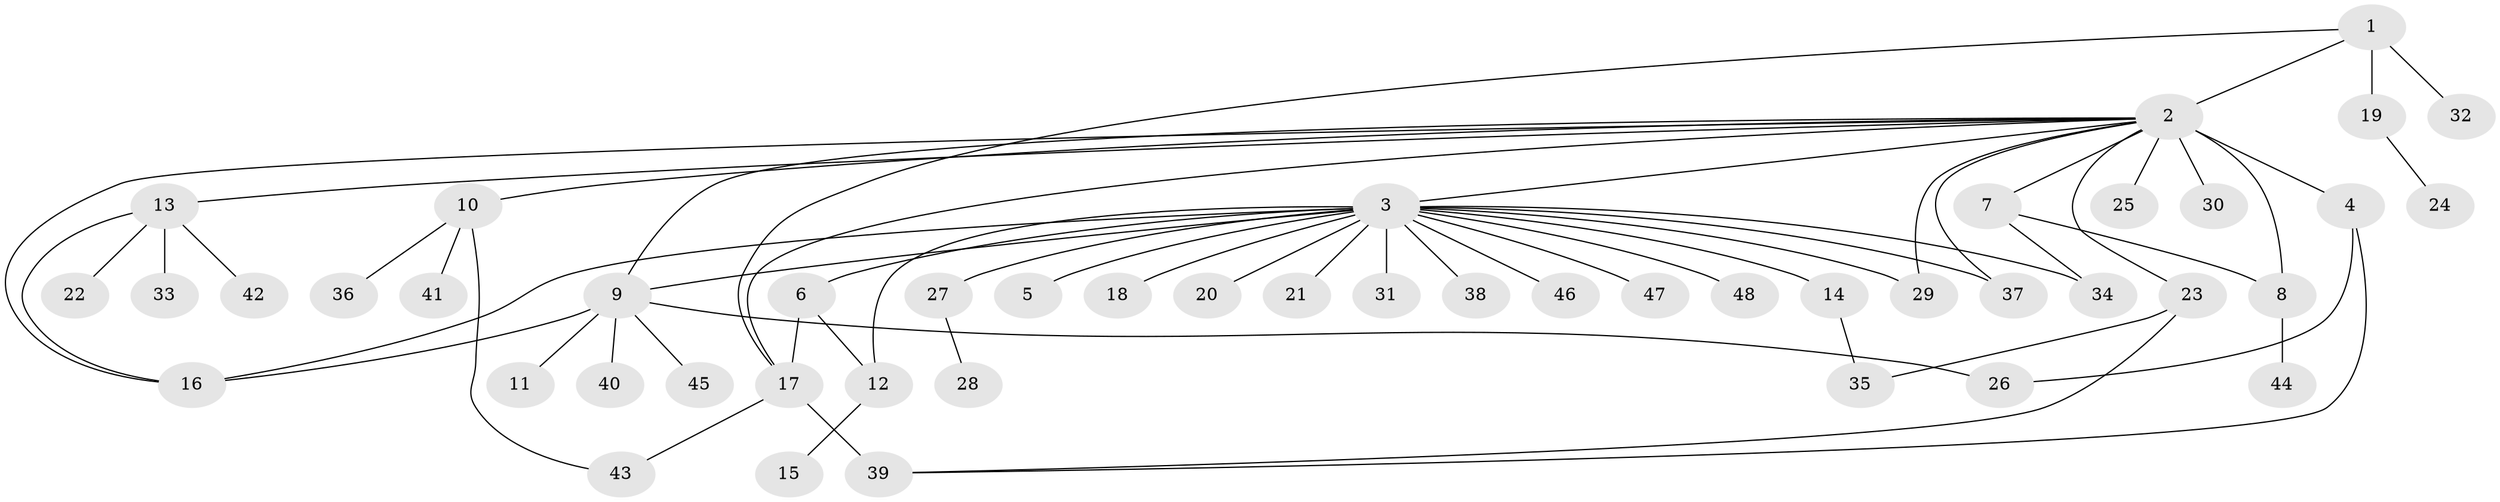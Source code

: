 // original degree distribution, {6: 0.021052631578947368, 24: 0.010526315789473684, 20: 0.010526315789473684, 1: 0.5789473684210527, 8: 0.010526315789473684, 4: 0.031578947368421054, 5: 0.042105263157894736, 9: 0.010526315789473684, 3: 0.09473684210526316, 2: 0.17894736842105263, 7: 0.010526315789473684}
// Generated by graph-tools (version 1.1) at 2025/35/03/09/25 02:35:35]
// undirected, 48 vertices, 63 edges
graph export_dot {
graph [start="1"]
  node [color=gray90,style=filled];
  1;
  2;
  3;
  4;
  5;
  6;
  7;
  8;
  9;
  10;
  11;
  12;
  13;
  14;
  15;
  16;
  17;
  18;
  19;
  20;
  21;
  22;
  23;
  24;
  25;
  26;
  27;
  28;
  29;
  30;
  31;
  32;
  33;
  34;
  35;
  36;
  37;
  38;
  39;
  40;
  41;
  42;
  43;
  44;
  45;
  46;
  47;
  48;
  1 -- 2 [weight=1.0];
  1 -- 17 [weight=1.0];
  1 -- 19 [weight=1.0];
  1 -- 32 [weight=2.0];
  2 -- 3 [weight=1.0];
  2 -- 4 [weight=8.0];
  2 -- 7 [weight=1.0];
  2 -- 8 [weight=1.0];
  2 -- 9 [weight=1.0];
  2 -- 10 [weight=1.0];
  2 -- 13 [weight=1.0];
  2 -- 16 [weight=1.0];
  2 -- 17 [weight=1.0];
  2 -- 23 [weight=1.0];
  2 -- 25 [weight=1.0];
  2 -- 29 [weight=1.0];
  2 -- 30 [weight=1.0];
  2 -- 37 [weight=1.0];
  3 -- 5 [weight=1.0];
  3 -- 6 [weight=1.0];
  3 -- 9 [weight=1.0];
  3 -- 12 [weight=1.0];
  3 -- 14 [weight=1.0];
  3 -- 16 [weight=1.0];
  3 -- 18 [weight=1.0];
  3 -- 20 [weight=1.0];
  3 -- 21 [weight=1.0];
  3 -- 27 [weight=1.0];
  3 -- 29 [weight=1.0];
  3 -- 31 [weight=1.0];
  3 -- 34 [weight=1.0];
  3 -- 37 [weight=1.0];
  3 -- 38 [weight=1.0];
  3 -- 46 [weight=1.0];
  3 -- 47 [weight=1.0];
  3 -- 48 [weight=1.0];
  4 -- 26 [weight=1.0];
  4 -- 39 [weight=1.0];
  6 -- 12 [weight=5.0];
  6 -- 17 [weight=1.0];
  7 -- 8 [weight=1.0];
  7 -- 34 [weight=1.0];
  8 -- 44 [weight=2.0];
  9 -- 11 [weight=2.0];
  9 -- 16 [weight=1.0];
  9 -- 26 [weight=1.0];
  9 -- 40 [weight=1.0];
  9 -- 45 [weight=1.0];
  10 -- 36 [weight=1.0];
  10 -- 41 [weight=1.0];
  10 -- 43 [weight=1.0];
  12 -- 15 [weight=1.0];
  13 -- 16 [weight=1.0];
  13 -- 22 [weight=1.0];
  13 -- 33 [weight=1.0];
  13 -- 42 [weight=1.0];
  14 -- 35 [weight=1.0];
  17 -- 39 [weight=3.0];
  17 -- 43 [weight=1.0];
  19 -- 24 [weight=2.0];
  23 -- 35 [weight=1.0];
  23 -- 39 [weight=1.0];
  27 -- 28 [weight=1.0];
}
